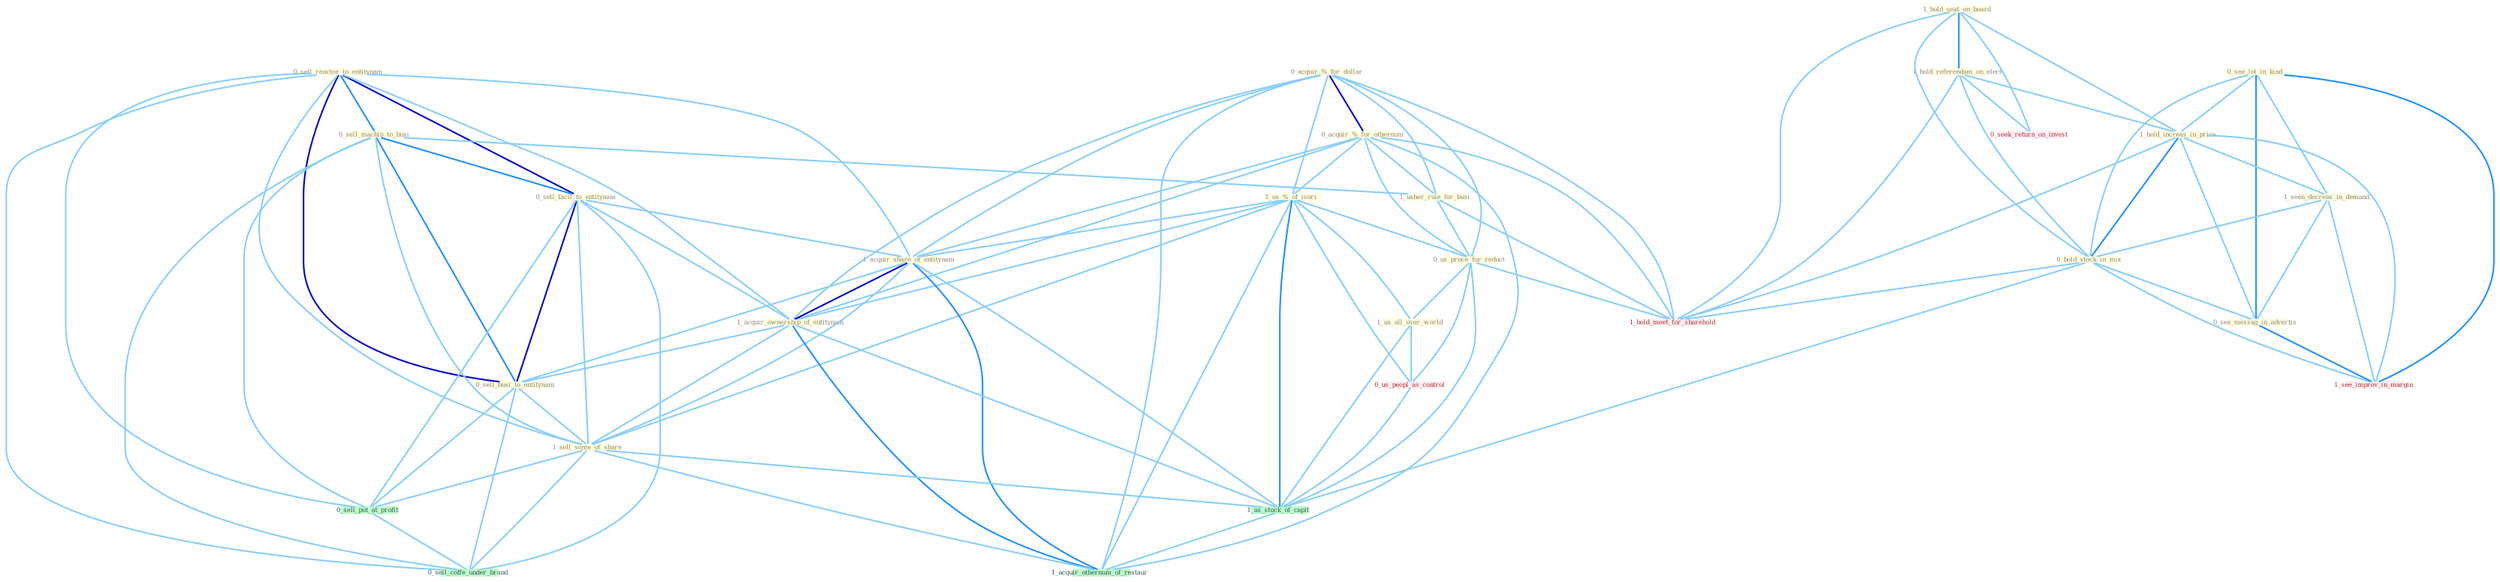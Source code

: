 Graph G{ 
    node
    [shape=polygon,style=filled,width=.5,height=.06,color="#BDFCC9",fixedsize=true,fontsize=4,
    fontcolor="#2f4f4f"];
    {node
    [color="#ffffe0", fontcolor="#8b7d6b"] "0_sell_reactor_to_entitynam " "0_acquir_%_for_dollar " "0_acquir_%_for_othernum " "0_sell_machin_to_busi " "0_sell_facil_to_entitynam " "1_us_%_of_ivori " "1_acquir_share_of_entitynam " "1_acquir_ownership_of_entitynam " "1_usher_rule_for_busi " "1_hold_seat_on_board " "0_us_proce_for_reduct " "0_see_lot_in_kind " "0_sell_busi_to_entitynam " "1_us_all_over_world " "1_hold_referendum_on_elect " "1_hold_increas_in_price " "1_seen_decreas_in_demand " "0_hold_stock_in_mix " "0_see_messag_in_advertis " "1_sell_some_of_share "}
{node [color="#fff0f5", fontcolor="#b22222"] "0_us_peopl_as_control " "0_seek_return_on_invest " "1_see_improv_in_margin " "1_hold_meet_for_sharehold "}
edge [color="#B0E2FF"];

	"0_sell_reactor_to_entitynam " -- "0_sell_machin_to_busi " [w="2", color="#1e90ff" , len=0.8];
	"0_sell_reactor_to_entitynam " -- "0_sell_facil_to_entitynam " [w="3", color="#0000cd" , len=0.6];
	"0_sell_reactor_to_entitynam " -- "1_acquir_share_of_entitynam " [w="1", color="#87cefa" ];
	"0_sell_reactor_to_entitynam " -- "1_acquir_ownership_of_entitynam " [w="1", color="#87cefa" ];
	"0_sell_reactor_to_entitynam " -- "0_sell_busi_to_entitynam " [w="3", color="#0000cd" , len=0.6];
	"0_sell_reactor_to_entitynam " -- "1_sell_some_of_share " [w="1", color="#87cefa" ];
	"0_sell_reactor_to_entitynam " -- "0_sell_put_at_profit " [w="1", color="#87cefa" ];
	"0_sell_reactor_to_entitynam " -- "0_sell_coffe_under_brand " [w="1", color="#87cefa" ];
	"0_acquir_%_for_dollar " -- "0_acquir_%_for_othernum " [w="3", color="#0000cd" , len=0.6];
	"0_acquir_%_for_dollar " -- "1_us_%_of_ivori " [w="1", color="#87cefa" ];
	"0_acquir_%_for_dollar " -- "1_acquir_share_of_entitynam " [w="1", color="#87cefa" ];
	"0_acquir_%_for_dollar " -- "1_acquir_ownership_of_entitynam " [w="1", color="#87cefa" ];
	"0_acquir_%_for_dollar " -- "1_usher_rule_for_busi " [w="1", color="#87cefa" ];
	"0_acquir_%_for_dollar " -- "0_us_proce_for_reduct " [w="1", color="#87cefa" ];
	"0_acquir_%_for_dollar " -- "1_hold_meet_for_sharehold " [w="1", color="#87cefa" ];
	"0_acquir_%_for_dollar " -- "1_acquir_othernum_of_restaur " [w="1", color="#87cefa" ];
	"0_acquir_%_for_othernum " -- "1_us_%_of_ivori " [w="1", color="#87cefa" ];
	"0_acquir_%_for_othernum " -- "1_acquir_share_of_entitynam " [w="1", color="#87cefa" ];
	"0_acquir_%_for_othernum " -- "1_acquir_ownership_of_entitynam " [w="1", color="#87cefa" ];
	"0_acquir_%_for_othernum " -- "1_usher_rule_for_busi " [w="1", color="#87cefa" ];
	"0_acquir_%_for_othernum " -- "0_us_proce_for_reduct " [w="1", color="#87cefa" ];
	"0_acquir_%_for_othernum " -- "1_hold_meet_for_sharehold " [w="1", color="#87cefa" ];
	"0_acquir_%_for_othernum " -- "1_acquir_othernum_of_restaur " [w="1", color="#87cefa" ];
	"0_sell_machin_to_busi " -- "0_sell_facil_to_entitynam " [w="2", color="#1e90ff" , len=0.8];
	"0_sell_machin_to_busi " -- "1_usher_rule_for_busi " [w="1", color="#87cefa" ];
	"0_sell_machin_to_busi " -- "0_sell_busi_to_entitynam " [w="2", color="#1e90ff" , len=0.8];
	"0_sell_machin_to_busi " -- "1_sell_some_of_share " [w="1", color="#87cefa" ];
	"0_sell_machin_to_busi " -- "0_sell_put_at_profit " [w="1", color="#87cefa" ];
	"0_sell_machin_to_busi " -- "0_sell_coffe_under_brand " [w="1", color="#87cefa" ];
	"0_sell_facil_to_entitynam " -- "1_acquir_share_of_entitynam " [w="1", color="#87cefa" ];
	"0_sell_facil_to_entitynam " -- "1_acquir_ownership_of_entitynam " [w="1", color="#87cefa" ];
	"0_sell_facil_to_entitynam " -- "0_sell_busi_to_entitynam " [w="3", color="#0000cd" , len=0.6];
	"0_sell_facil_to_entitynam " -- "1_sell_some_of_share " [w="1", color="#87cefa" ];
	"0_sell_facil_to_entitynam " -- "0_sell_put_at_profit " [w="1", color="#87cefa" ];
	"0_sell_facil_to_entitynam " -- "0_sell_coffe_under_brand " [w="1", color="#87cefa" ];
	"1_us_%_of_ivori " -- "1_acquir_share_of_entitynam " [w="1", color="#87cefa" ];
	"1_us_%_of_ivori " -- "1_acquir_ownership_of_entitynam " [w="1", color="#87cefa" ];
	"1_us_%_of_ivori " -- "0_us_proce_for_reduct " [w="1", color="#87cefa" ];
	"1_us_%_of_ivori " -- "1_us_all_over_world " [w="1", color="#87cefa" ];
	"1_us_%_of_ivori " -- "1_sell_some_of_share " [w="1", color="#87cefa" ];
	"1_us_%_of_ivori " -- "0_us_peopl_as_control " [w="1", color="#87cefa" ];
	"1_us_%_of_ivori " -- "1_us_stock_of_capit " [w="2", color="#1e90ff" , len=0.8];
	"1_us_%_of_ivori " -- "1_acquir_othernum_of_restaur " [w="1", color="#87cefa" ];
	"1_acquir_share_of_entitynam " -- "1_acquir_ownership_of_entitynam " [w="3", color="#0000cd" , len=0.6];
	"1_acquir_share_of_entitynam " -- "0_sell_busi_to_entitynam " [w="1", color="#87cefa" ];
	"1_acquir_share_of_entitynam " -- "1_sell_some_of_share " [w="1", color="#87cefa" ];
	"1_acquir_share_of_entitynam " -- "1_us_stock_of_capit " [w="1", color="#87cefa" ];
	"1_acquir_share_of_entitynam " -- "1_acquir_othernum_of_restaur " [w="2", color="#1e90ff" , len=0.8];
	"1_acquir_ownership_of_entitynam " -- "0_sell_busi_to_entitynam " [w="1", color="#87cefa" ];
	"1_acquir_ownership_of_entitynam " -- "1_sell_some_of_share " [w="1", color="#87cefa" ];
	"1_acquir_ownership_of_entitynam " -- "1_us_stock_of_capit " [w="1", color="#87cefa" ];
	"1_acquir_ownership_of_entitynam " -- "1_acquir_othernum_of_restaur " [w="2", color="#1e90ff" , len=0.8];
	"1_usher_rule_for_busi " -- "0_us_proce_for_reduct " [w="1", color="#87cefa" ];
	"1_usher_rule_for_busi " -- "1_hold_meet_for_sharehold " [w="1", color="#87cefa" ];
	"1_hold_seat_on_board " -- "1_hold_referendum_on_elect " [w="2", color="#1e90ff" , len=0.8];
	"1_hold_seat_on_board " -- "1_hold_increas_in_price " [w="1", color="#87cefa" ];
	"1_hold_seat_on_board " -- "0_hold_stock_in_mix " [w="1", color="#87cefa" ];
	"1_hold_seat_on_board " -- "0_seek_return_on_invest " [w="1", color="#87cefa" ];
	"1_hold_seat_on_board " -- "1_hold_meet_for_sharehold " [w="1", color="#87cefa" ];
	"0_us_proce_for_reduct " -- "1_us_all_over_world " [w="1", color="#87cefa" ];
	"0_us_proce_for_reduct " -- "0_us_peopl_as_control " [w="1", color="#87cefa" ];
	"0_us_proce_for_reduct " -- "1_us_stock_of_capit " [w="1", color="#87cefa" ];
	"0_us_proce_for_reduct " -- "1_hold_meet_for_sharehold " [w="1", color="#87cefa" ];
	"0_see_lot_in_kind " -- "1_hold_increas_in_price " [w="1", color="#87cefa" ];
	"0_see_lot_in_kind " -- "1_seen_decreas_in_demand " [w="1", color="#87cefa" ];
	"0_see_lot_in_kind " -- "0_hold_stock_in_mix " [w="1", color="#87cefa" ];
	"0_see_lot_in_kind " -- "0_see_messag_in_advertis " [w="2", color="#1e90ff" , len=0.8];
	"0_see_lot_in_kind " -- "1_see_improv_in_margin " [w="2", color="#1e90ff" , len=0.8];
	"0_sell_busi_to_entitynam " -- "1_sell_some_of_share " [w="1", color="#87cefa" ];
	"0_sell_busi_to_entitynam " -- "0_sell_put_at_profit " [w="1", color="#87cefa" ];
	"0_sell_busi_to_entitynam " -- "0_sell_coffe_under_brand " [w="1", color="#87cefa" ];
	"1_us_all_over_world " -- "0_us_peopl_as_control " [w="1", color="#87cefa" ];
	"1_us_all_over_world " -- "1_us_stock_of_capit " [w="1", color="#87cefa" ];
	"1_hold_referendum_on_elect " -- "1_hold_increas_in_price " [w="1", color="#87cefa" ];
	"1_hold_referendum_on_elect " -- "0_hold_stock_in_mix " [w="1", color="#87cefa" ];
	"1_hold_referendum_on_elect " -- "0_seek_return_on_invest " [w="1", color="#87cefa" ];
	"1_hold_referendum_on_elect " -- "1_hold_meet_for_sharehold " [w="1", color="#87cefa" ];
	"1_hold_increas_in_price " -- "1_seen_decreas_in_demand " [w="1", color="#87cefa" ];
	"1_hold_increas_in_price " -- "0_hold_stock_in_mix " [w="2", color="#1e90ff" , len=0.8];
	"1_hold_increas_in_price " -- "0_see_messag_in_advertis " [w="1", color="#87cefa" ];
	"1_hold_increas_in_price " -- "1_see_improv_in_margin " [w="1", color="#87cefa" ];
	"1_hold_increas_in_price " -- "1_hold_meet_for_sharehold " [w="1", color="#87cefa" ];
	"1_seen_decreas_in_demand " -- "0_hold_stock_in_mix " [w="1", color="#87cefa" ];
	"1_seen_decreas_in_demand " -- "0_see_messag_in_advertis " [w="1", color="#87cefa" ];
	"1_seen_decreas_in_demand " -- "1_see_improv_in_margin " [w="1", color="#87cefa" ];
	"0_hold_stock_in_mix " -- "0_see_messag_in_advertis " [w="1", color="#87cefa" ];
	"0_hold_stock_in_mix " -- "1_us_stock_of_capit " [w="1", color="#87cefa" ];
	"0_hold_stock_in_mix " -- "1_see_improv_in_margin " [w="1", color="#87cefa" ];
	"0_hold_stock_in_mix " -- "1_hold_meet_for_sharehold " [w="1", color="#87cefa" ];
	"0_see_messag_in_advertis " -- "1_see_improv_in_margin " [w="2", color="#1e90ff" , len=0.8];
	"1_sell_some_of_share " -- "0_sell_put_at_profit " [w="1", color="#87cefa" ];
	"1_sell_some_of_share " -- "1_us_stock_of_capit " [w="1", color="#87cefa" ];
	"1_sell_some_of_share " -- "0_sell_coffe_under_brand " [w="1", color="#87cefa" ];
	"1_sell_some_of_share " -- "1_acquir_othernum_of_restaur " [w="1", color="#87cefa" ];
	"0_us_peopl_as_control " -- "1_us_stock_of_capit " [w="1", color="#87cefa" ];
	"0_sell_put_at_profit " -- "0_sell_coffe_under_brand " [w="1", color="#87cefa" ];
	"1_us_stock_of_capit " -- "1_acquir_othernum_of_restaur " [w="1", color="#87cefa" ];
}